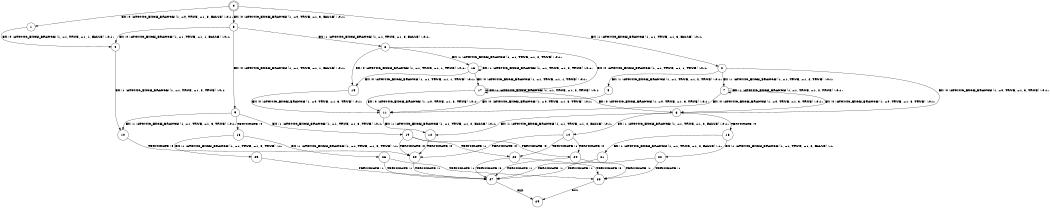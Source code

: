 digraph BCG {
size = "7, 10.5";
center = TRUE;
node [shape = circle];
0 [peripheries = 2];
0 -> 1 [label = "EX !0 !ATOMIC_EXCH_BRANCH (1, +0, TRUE, +1, 3, FALSE) !:0:1:"];
0 -> 2 [label = "EX !1 !ATOMIC_EXCH_BRANCH (1, +1, TRUE, +1, 3, FALSE) !:0:1:"];
0 -> 3 [label = "EX !0 !ATOMIC_EXCH_BRANCH (1, +0, TRUE, +1, 3, FALSE) !:0:1:"];
1 -> 4 [label = "EX !0 !ATOMIC_EXCH_BRANCH (1, +1, TRUE, +1, 1, FALSE) !:0:1:"];
2 -> 5 [label = "EX !1 !ATOMIC_EXCH_BRANCH (1, +1, TRUE, +1, 2, TRUE) !:0:1:"];
2 -> 6 [label = "EX !0 !ATOMIC_EXCH_BRANCH (1, +0, TRUE, +1, 3, TRUE) !:0:1:"];
2 -> 7 [label = "EX !1 !ATOMIC_EXCH_BRANCH (1, +1, TRUE, +1, 2, TRUE) !:0:1:"];
3 -> 4 [label = "EX !0 !ATOMIC_EXCH_BRANCH (1, +1, TRUE, +1, 1, FALSE) !:0:1:"];
3 -> 8 [label = "EX !1 !ATOMIC_EXCH_BRANCH (1, +1, TRUE, +1, 3, FALSE) !:0:1:"];
3 -> 9 [label = "EX !0 !ATOMIC_EXCH_BRANCH (1, +1, TRUE, +1, 1, FALSE) !:0:1:"];
4 -> 10 [label = "EX !1 !ATOMIC_EXCH_BRANCH (1, +1, TRUE, +1, 3, TRUE) !:0:1:"];
5 -> 11 [label = "EX !0 !ATOMIC_EXCH_BRANCH (1, +0, TRUE, +1, 3, TRUE) !:0:1:"];
6 -> 12 [label = "EX !1 !ATOMIC_EXCH_BRANCH (1, +1, TRUE, +1, 2, FALSE) !:0:1:"];
6 -> 13 [label = "TERMINATE !0"];
6 -> 14 [label = "EX !1 !ATOMIC_EXCH_BRANCH (1, +1, TRUE, +1, 2, FALSE) !:0:1:"];
7 -> 11 [label = "EX !0 !ATOMIC_EXCH_BRANCH (1, +0, TRUE, +1, 3, TRUE) !:0:1:"];
7 -> 6 [label = "EX !0 !ATOMIC_EXCH_BRANCH (1, +0, TRUE, +1, 3, TRUE) !:0:1:"];
7 -> 7 [label = "EX !1 !ATOMIC_EXCH_BRANCH (1, +1, TRUE, +1, 2, TRUE) !:0:1:"];
8 -> 15 [label = "EX !0 !ATOMIC_EXCH_BRANCH (1, +1, TRUE, +1, 1, TRUE) !:0:1:"];
8 -> 16 [label = "EX !1 !ATOMIC_EXCH_BRANCH (1, +1, TRUE, +1, 2, TRUE) !:0:1:"];
8 -> 17 [label = "EX !0 !ATOMIC_EXCH_BRANCH (1, +1, TRUE, +1, 1, TRUE) !:0:1:"];
9 -> 10 [label = "EX !1 !ATOMIC_EXCH_BRANCH (1, +1, TRUE, +1, 3, TRUE) !:0:1:"];
9 -> 18 [label = "TERMINATE !0"];
9 -> 19 [label = "EX !1 !ATOMIC_EXCH_BRANCH (1, +1, TRUE, +1, 3, TRUE) !:0:1:"];
10 -> 20 [label = "TERMINATE !0"];
11 -> 12 [label = "EX !1 !ATOMIC_EXCH_BRANCH (1, +1, TRUE, +1, 2, FALSE) !:0:1:"];
12 -> 20 [label = "TERMINATE !0"];
13 -> 21 [label = "EX !1 !ATOMIC_EXCH_BRANCH (1, +1, TRUE, +1, 2, FALSE) !:1:"];
13 -> 22 [label = "EX !1 !ATOMIC_EXCH_BRANCH (1, +1, TRUE, +1, 2, FALSE) !:1:"];
14 -> 20 [label = "TERMINATE !0"];
14 -> 23 [label = "TERMINATE !1"];
14 -> 24 [label = "TERMINATE !0"];
15 -> 11 [label = "EX !0 !ATOMIC_EXCH_BRANCH (1, +0, TRUE, +1, 3, TRUE) !:0:1:"];
16 -> 15 [label = "EX !0 !ATOMIC_EXCH_BRANCH (1, +1, TRUE, +1, 1, TRUE) !:0:1:"];
16 -> 16 [label = "EX !1 !ATOMIC_EXCH_BRANCH (1, +1, TRUE, +1, 2, TRUE) !:0:1:"];
16 -> 17 [label = "EX !0 !ATOMIC_EXCH_BRANCH (1, +1, TRUE, +1, 1, TRUE) !:0:1:"];
17 -> 11 [label = "EX !0 !ATOMIC_EXCH_BRANCH (1, +0, TRUE, +1, 3, TRUE) !:0:1:"];
17 -> 17 [label = "EX !1 !ATOMIC_EXCH_BRANCH (1, +1, TRUE, +1, 2, TRUE) !:0:1:"];
17 -> 6 [label = "EX !0 !ATOMIC_EXCH_BRANCH (1, +0, TRUE, +1, 3, TRUE) !:0:1:"];
18 -> 25 [label = "EX !1 !ATOMIC_EXCH_BRANCH (1, +1, TRUE, +1, 3, TRUE) !:1:"];
18 -> 26 [label = "EX !1 !ATOMIC_EXCH_BRANCH (1, +1, TRUE, +1, 3, TRUE) !:1:"];
19 -> 20 [label = "TERMINATE !0"];
19 -> 23 [label = "TERMINATE !1"];
19 -> 24 [label = "TERMINATE !0"];
20 -> 27 [label = "TERMINATE !1"];
21 -> 27 [label = "TERMINATE !1"];
22 -> 27 [label = "TERMINATE !1"];
22 -> 28 [label = "TERMINATE !1"];
23 -> 27 [label = "TERMINATE !0"];
23 -> 28 [label = "TERMINATE !0"];
24 -> 27 [label = "TERMINATE !1"];
24 -> 28 [label = "TERMINATE !1"];
25 -> 27 [label = "TERMINATE !1"];
26 -> 27 [label = "TERMINATE !1"];
26 -> 28 [label = "TERMINATE !1"];
27 -> 29 [label = "exit"];
28 -> 29 [label = "exit"];
}
